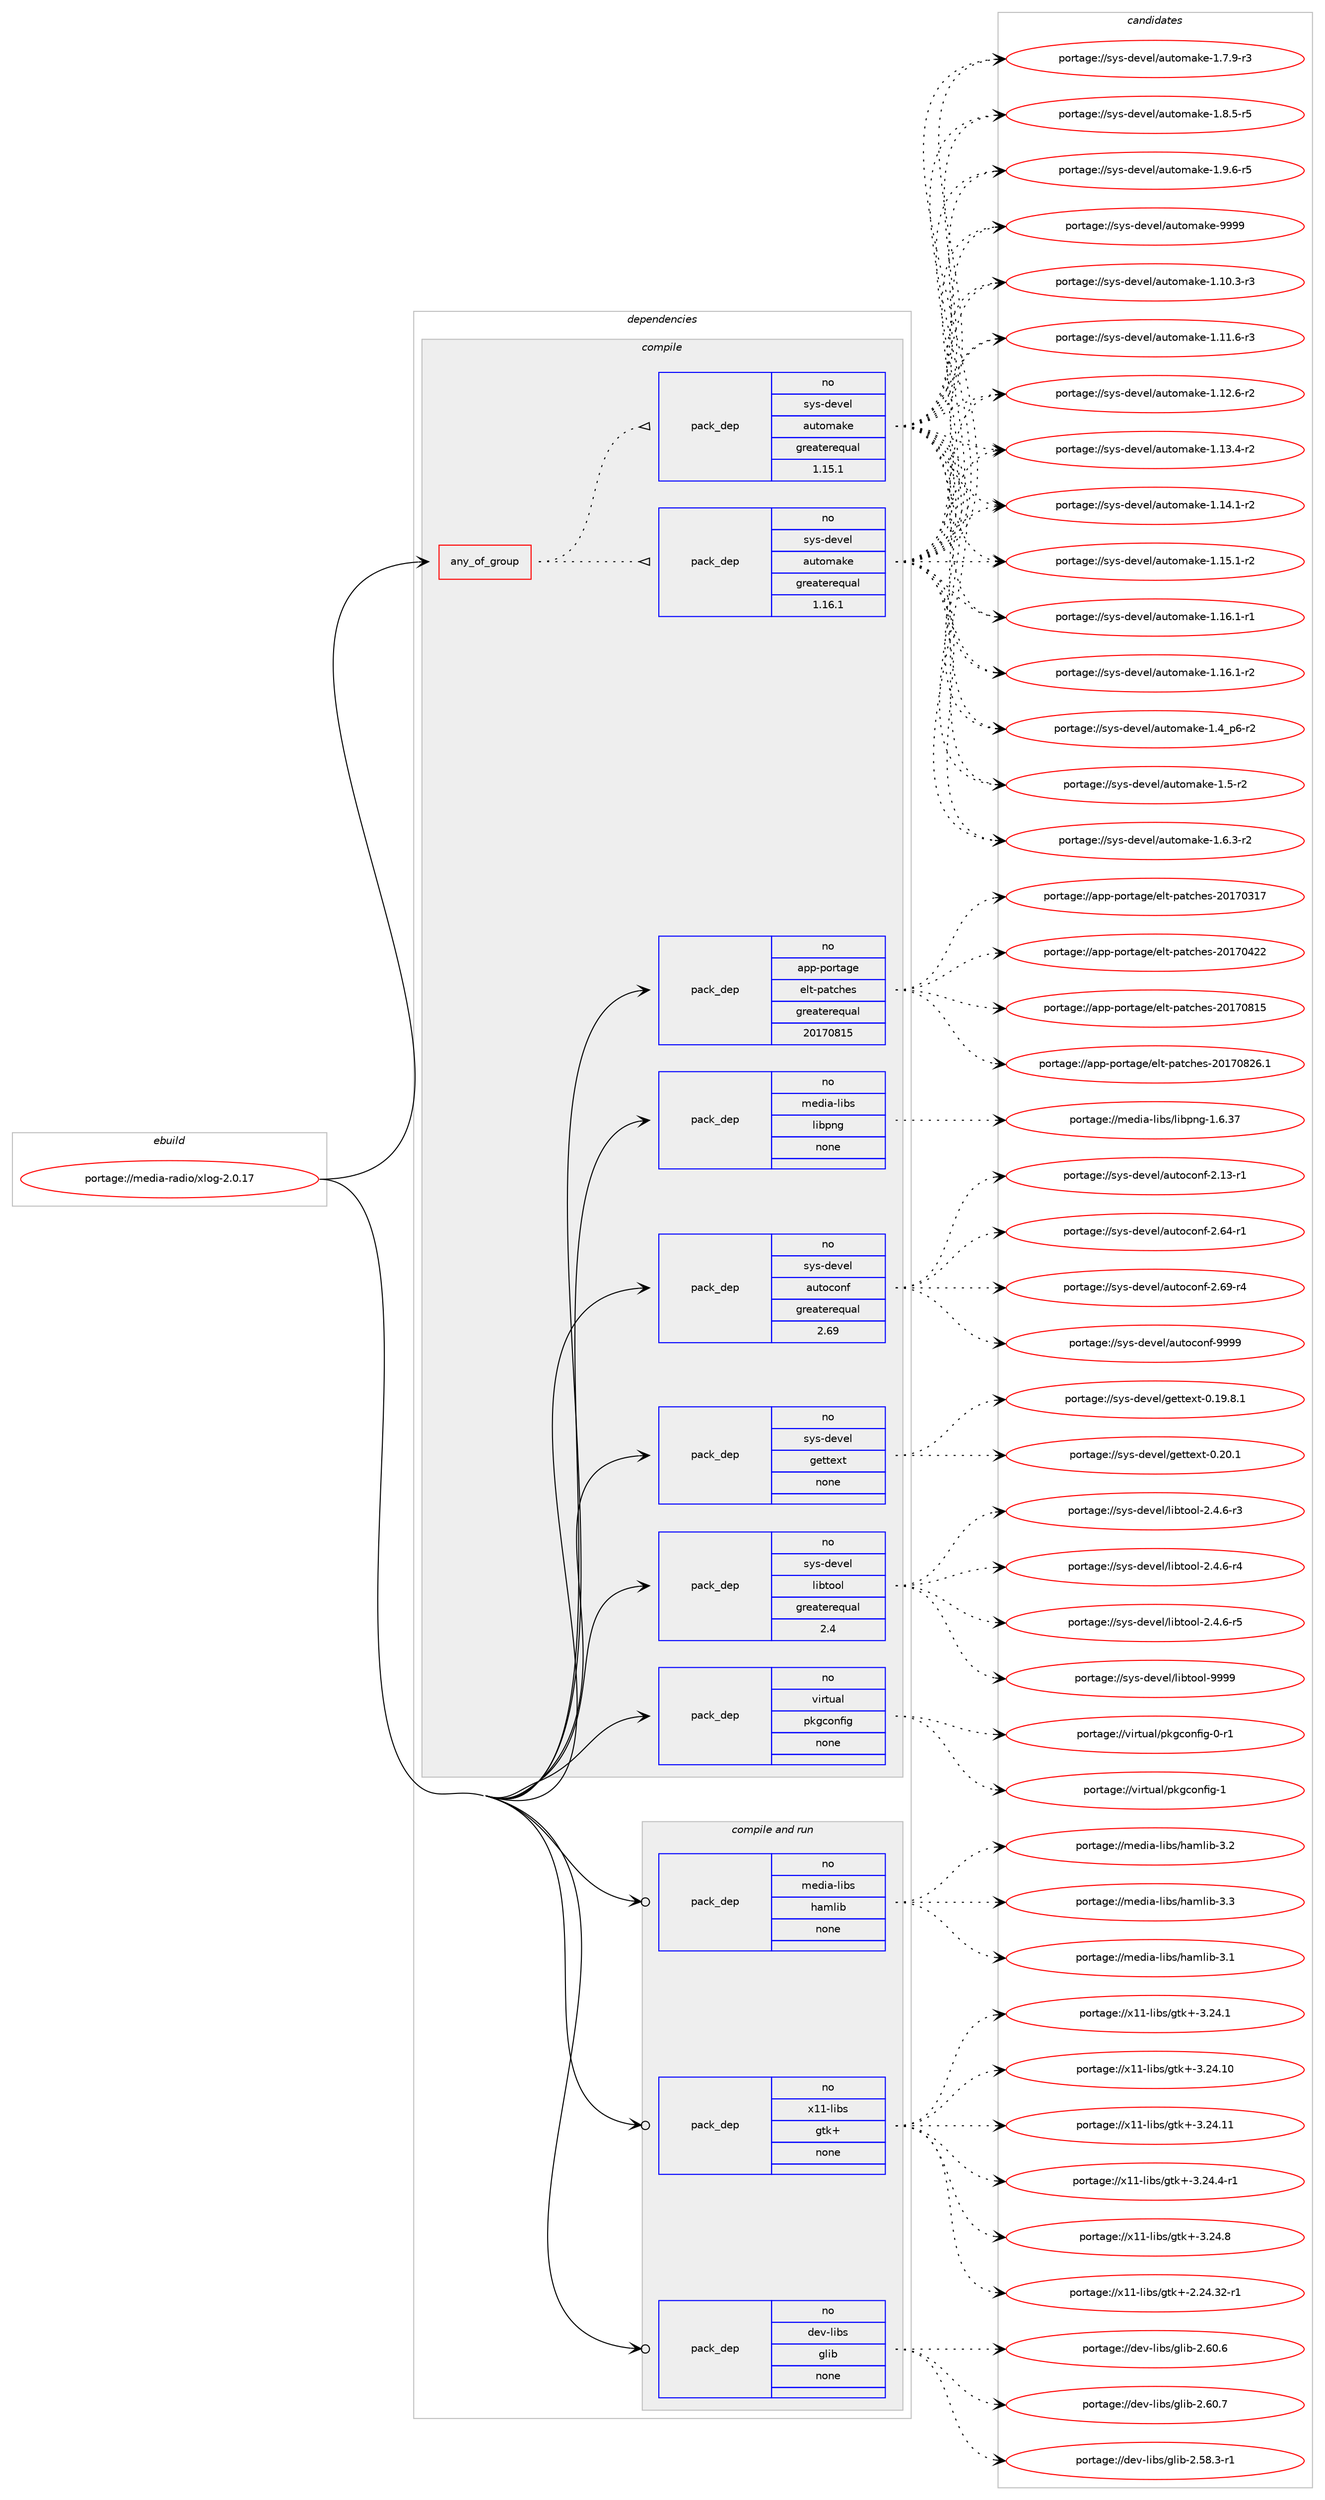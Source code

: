 digraph prolog {

# *************
# Graph options
# *************

newrank=true;
concentrate=true;
compound=true;
graph [rankdir=LR,fontname=Helvetica,fontsize=10,ranksep=1.5];#, ranksep=2.5, nodesep=0.2];
edge  [arrowhead=vee];
node  [fontname=Helvetica,fontsize=10];

# **********
# The ebuild
# **********

subgraph cluster_leftcol {
color=gray;
rank=same;
label=<<i>ebuild</i>>;
id [label="portage://media-radio/xlog-2.0.17", color=red, width=4, href="../media-radio/xlog-2.0.17.svg"];
}

# ****************
# The dependencies
# ****************

subgraph cluster_midcol {
color=gray;
label=<<i>dependencies</i>>;
subgraph cluster_compile {
fillcolor="#eeeeee";
style=filled;
label=<<i>compile</i>>;
subgraph any5261 {
dependency329428 [label=<<TABLE BORDER="0" CELLBORDER="1" CELLSPACING="0" CELLPADDING="4"><TR><TD CELLPADDING="10">any_of_group</TD></TR></TABLE>>, shape=none, color=red];subgraph pack242221 {
dependency329429 [label=<<TABLE BORDER="0" CELLBORDER="1" CELLSPACING="0" CELLPADDING="4" WIDTH="220"><TR><TD ROWSPAN="6" CELLPADDING="30">pack_dep</TD></TR><TR><TD WIDTH="110">no</TD></TR><TR><TD>sys-devel</TD></TR><TR><TD>automake</TD></TR><TR><TD>greaterequal</TD></TR><TR><TD>1.16.1</TD></TR></TABLE>>, shape=none, color=blue];
}
dependency329428:e -> dependency329429:w [weight=20,style="dotted",arrowhead="oinv"];
subgraph pack242222 {
dependency329430 [label=<<TABLE BORDER="0" CELLBORDER="1" CELLSPACING="0" CELLPADDING="4" WIDTH="220"><TR><TD ROWSPAN="6" CELLPADDING="30">pack_dep</TD></TR><TR><TD WIDTH="110">no</TD></TR><TR><TD>sys-devel</TD></TR><TR><TD>automake</TD></TR><TR><TD>greaterequal</TD></TR><TR><TD>1.15.1</TD></TR></TABLE>>, shape=none, color=blue];
}
dependency329428:e -> dependency329430:w [weight=20,style="dotted",arrowhead="oinv"];
}
id:e -> dependency329428:w [weight=20,style="solid",arrowhead="vee"];
subgraph pack242223 {
dependency329431 [label=<<TABLE BORDER="0" CELLBORDER="1" CELLSPACING="0" CELLPADDING="4" WIDTH="220"><TR><TD ROWSPAN="6" CELLPADDING="30">pack_dep</TD></TR><TR><TD WIDTH="110">no</TD></TR><TR><TD>app-portage</TD></TR><TR><TD>elt-patches</TD></TR><TR><TD>greaterequal</TD></TR><TR><TD>20170815</TD></TR></TABLE>>, shape=none, color=blue];
}
id:e -> dependency329431:w [weight=20,style="solid",arrowhead="vee"];
subgraph pack242224 {
dependency329432 [label=<<TABLE BORDER="0" CELLBORDER="1" CELLSPACING="0" CELLPADDING="4" WIDTH="220"><TR><TD ROWSPAN="6" CELLPADDING="30">pack_dep</TD></TR><TR><TD WIDTH="110">no</TD></TR><TR><TD>media-libs</TD></TR><TR><TD>libpng</TD></TR><TR><TD>none</TD></TR><TR><TD></TD></TR></TABLE>>, shape=none, color=blue];
}
id:e -> dependency329432:w [weight=20,style="solid",arrowhead="vee"];
subgraph pack242225 {
dependency329433 [label=<<TABLE BORDER="0" CELLBORDER="1" CELLSPACING="0" CELLPADDING="4" WIDTH="220"><TR><TD ROWSPAN="6" CELLPADDING="30">pack_dep</TD></TR><TR><TD WIDTH="110">no</TD></TR><TR><TD>sys-devel</TD></TR><TR><TD>autoconf</TD></TR><TR><TD>greaterequal</TD></TR><TR><TD>2.69</TD></TR></TABLE>>, shape=none, color=blue];
}
id:e -> dependency329433:w [weight=20,style="solid",arrowhead="vee"];
subgraph pack242226 {
dependency329434 [label=<<TABLE BORDER="0" CELLBORDER="1" CELLSPACING="0" CELLPADDING="4" WIDTH="220"><TR><TD ROWSPAN="6" CELLPADDING="30">pack_dep</TD></TR><TR><TD WIDTH="110">no</TD></TR><TR><TD>sys-devel</TD></TR><TR><TD>gettext</TD></TR><TR><TD>none</TD></TR><TR><TD></TD></TR></TABLE>>, shape=none, color=blue];
}
id:e -> dependency329434:w [weight=20,style="solid",arrowhead="vee"];
subgraph pack242227 {
dependency329435 [label=<<TABLE BORDER="0" CELLBORDER="1" CELLSPACING="0" CELLPADDING="4" WIDTH="220"><TR><TD ROWSPAN="6" CELLPADDING="30">pack_dep</TD></TR><TR><TD WIDTH="110">no</TD></TR><TR><TD>sys-devel</TD></TR><TR><TD>libtool</TD></TR><TR><TD>greaterequal</TD></TR><TR><TD>2.4</TD></TR></TABLE>>, shape=none, color=blue];
}
id:e -> dependency329435:w [weight=20,style="solid",arrowhead="vee"];
subgraph pack242228 {
dependency329436 [label=<<TABLE BORDER="0" CELLBORDER="1" CELLSPACING="0" CELLPADDING="4" WIDTH="220"><TR><TD ROWSPAN="6" CELLPADDING="30">pack_dep</TD></TR><TR><TD WIDTH="110">no</TD></TR><TR><TD>virtual</TD></TR><TR><TD>pkgconfig</TD></TR><TR><TD>none</TD></TR><TR><TD></TD></TR></TABLE>>, shape=none, color=blue];
}
id:e -> dependency329436:w [weight=20,style="solid",arrowhead="vee"];
}
subgraph cluster_compileandrun {
fillcolor="#eeeeee";
style=filled;
label=<<i>compile and run</i>>;
subgraph pack242229 {
dependency329437 [label=<<TABLE BORDER="0" CELLBORDER="1" CELLSPACING="0" CELLPADDING="4" WIDTH="220"><TR><TD ROWSPAN="6" CELLPADDING="30">pack_dep</TD></TR><TR><TD WIDTH="110">no</TD></TR><TR><TD>dev-libs</TD></TR><TR><TD>glib</TD></TR><TR><TD>none</TD></TR><TR><TD></TD></TR></TABLE>>, shape=none, color=blue];
}
id:e -> dependency329437:w [weight=20,style="solid",arrowhead="odotvee"];
subgraph pack242230 {
dependency329438 [label=<<TABLE BORDER="0" CELLBORDER="1" CELLSPACING="0" CELLPADDING="4" WIDTH="220"><TR><TD ROWSPAN="6" CELLPADDING="30">pack_dep</TD></TR><TR><TD WIDTH="110">no</TD></TR><TR><TD>media-libs</TD></TR><TR><TD>hamlib</TD></TR><TR><TD>none</TD></TR><TR><TD></TD></TR></TABLE>>, shape=none, color=blue];
}
id:e -> dependency329438:w [weight=20,style="solid",arrowhead="odotvee"];
subgraph pack242231 {
dependency329439 [label=<<TABLE BORDER="0" CELLBORDER="1" CELLSPACING="0" CELLPADDING="4" WIDTH="220"><TR><TD ROWSPAN="6" CELLPADDING="30">pack_dep</TD></TR><TR><TD WIDTH="110">no</TD></TR><TR><TD>x11-libs</TD></TR><TR><TD>gtk+</TD></TR><TR><TD>none</TD></TR><TR><TD></TD></TR></TABLE>>, shape=none, color=blue];
}
id:e -> dependency329439:w [weight=20,style="solid",arrowhead="odotvee"];
}
subgraph cluster_run {
fillcolor="#eeeeee";
style=filled;
label=<<i>run</i>>;
}
}

# **************
# The candidates
# **************

subgraph cluster_choices {
rank=same;
color=gray;
label=<<i>candidates</i>>;

subgraph choice242221 {
color=black;
nodesep=1;
choiceportage11512111545100101118101108479711711611110997107101454946494846514511451 [label="portage://sys-devel/automake-1.10.3-r3", color=red, width=4,href="../sys-devel/automake-1.10.3-r3.svg"];
choiceportage11512111545100101118101108479711711611110997107101454946494946544511451 [label="portage://sys-devel/automake-1.11.6-r3", color=red, width=4,href="../sys-devel/automake-1.11.6-r3.svg"];
choiceportage11512111545100101118101108479711711611110997107101454946495046544511450 [label="portage://sys-devel/automake-1.12.6-r2", color=red, width=4,href="../sys-devel/automake-1.12.6-r2.svg"];
choiceportage11512111545100101118101108479711711611110997107101454946495146524511450 [label="portage://sys-devel/automake-1.13.4-r2", color=red, width=4,href="../sys-devel/automake-1.13.4-r2.svg"];
choiceportage11512111545100101118101108479711711611110997107101454946495246494511450 [label="portage://sys-devel/automake-1.14.1-r2", color=red, width=4,href="../sys-devel/automake-1.14.1-r2.svg"];
choiceportage11512111545100101118101108479711711611110997107101454946495346494511450 [label="portage://sys-devel/automake-1.15.1-r2", color=red, width=4,href="../sys-devel/automake-1.15.1-r2.svg"];
choiceportage11512111545100101118101108479711711611110997107101454946495446494511449 [label="portage://sys-devel/automake-1.16.1-r1", color=red, width=4,href="../sys-devel/automake-1.16.1-r1.svg"];
choiceportage11512111545100101118101108479711711611110997107101454946495446494511450 [label="portage://sys-devel/automake-1.16.1-r2", color=red, width=4,href="../sys-devel/automake-1.16.1-r2.svg"];
choiceportage115121115451001011181011084797117116111109971071014549465295112544511450 [label="portage://sys-devel/automake-1.4_p6-r2", color=red, width=4,href="../sys-devel/automake-1.4_p6-r2.svg"];
choiceportage11512111545100101118101108479711711611110997107101454946534511450 [label="portage://sys-devel/automake-1.5-r2", color=red, width=4,href="../sys-devel/automake-1.5-r2.svg"];
choiceportage115121115451001011181011084797117116111109971071014549465446514511450 [label="portage://sys-devel/automake-1.6.3-r2", color=red, width=4,href="../sys-devel/automake-1.6.3-r2.svg"];
choiceportage115121115451001011181011084797117116111109971071014549465546574511451 [label="portage://sys-devel/automake-1.7.9-r3", color=red, width=4,href="../sys-devel/automake-1.7.9-r3.svg"];
choiceportage115121115451001011181011084797117116111109971071014549465646534511453 [label="portage://sys-devel/automake-1.8.5-r5", color=red, width=4,href="../sys-devel/automake-1.8.5-r5.svg"];
choiceportage115121115451001011181011084797117116111109971071014549465746544511453 [label="portage://sys-devel/automake-1.9.6-r5", color=red, width=4,href="../sys-devel/automake-1.9.6-r5.svg"];
choiceportage115121115451001011181011084797117116111109971071014557575757 [label="portage://sys-devel/automake-9999", color=red, width=4,href="../sys-devel/automake-9999.svg"];
dependency329429:e -> choiceportage11512111545100101118101108479711711611110997107101454946494846514511451:w [style=dotted,weight="100"];
dependency329429:e -> choiceportage11512111545100101118101108479711711611110997107101454946494946544511451:w [style=dotted,weight="100"];
dependency329429:e -> choiceportage11512111545100101118101108479711711611110997107101454946495046544511450:w [style=dotted,weight="100"];
dependency329429:e -> choiceportage11512111545100101118101108479711711611110997107101454946495146524511450:w [style=dotted,weight="100"];
dependency329429:e -> choiceportage11512111545100101118101108479711711611110997107101454946495246494511450:w [style=dotted,weight="100"];
dependency329429:e -> choiceportage11512111545100101118101108479711711611110997107101454946495346494511450:w [style=dotted,weight="100"];
dependency329429:e -> choiceportage11512111545100101118101108479711711611110997107101454946495446494511449:w [style=dotted,weight="100"];
dependency329429:e -> choiceportage11512111545100101118101108479711711611110997107101454946495446494511450:w [style=dotted,weight="100"];
dependency329429:e -> choiceportage115121115451001011181011084797117116111109971071014549465295112544511450:w [style=dotted,weight="100"];
dependency329429:e -> choiceportage11512111545100101118101108479711711611110997107101454946534511450:w [style=dotted,weight="100"];
dependency329429:e -> choiceportage115121115451001011181011084797117116111109971071014549465446514511450:w [style=dotted,weight="100"];
dependency329429:e -> choiceportage115121115451001011181011084797117116111109971071014549465546574511451:w [style=dotted,weight="100"];
dependency329429:e -> choiceportage115121115451001011181011084797117116111109971071014549465646534511453:w [style=dotted,weight="100"];
dependency329429:e -> choiceportage115121115451001011181011084797117116111109971071014549465746544511453:w [style=dotted,weight="100"];
dependency329429:e -> choiceportage115121115451001011181011084797117116111109971071014557575757:w [style=dotted,weight="100"];
}
subgraph choice242222 {
color=black;
nodesep=1;
choiceportage11512111545100101118101108479711711611110997107101454946494846514511451 [label="portage://sys-devel/automake-1.10.3-r3", color=red, width=4,href="../sys-devel/automake-1.10.3-r3.svg"];
choiceportage11512111545100101118101108479711711611110997107101454946494946544511451 [label="portage://sys-devel/automake-1.11.6-r3", color=red, width=4,href="../sys-devel/automake-1.11.6-r3.svg"];
choiceportage11512111545100101118101108479711711611110997107101454946495046544511450 [label="portage://sys-devel/automake-1.12.6-r2", color=red, width=4,href="../sys-devel/automake-1.12.6-r2.svg"];
choiceportage11512111545100101118101108479711711611110997107101454946495146524511450 [label="portage://sys-devel/automake-1.13.4-r2", color=red, width=4,href="../sys-devel/automake-1.13.4-r2.svg"];
choiceportage11512111545100101118101108479711711611110997107101454946495246494511450 [label="portage://sys-devel/automake-1.14.1-r2", color=red, width=4,href="../sys-devel/automake-1.14.1-r2.svg"];
choiceportage11512111545100101118101108479711711611110997107101454946495346494511450 [label="portage://sys-devel/automake-1.15.1-r2", color=red, width=4,href="../sys-devel/automake-1.15.1-r2.svg"];
choiceportage11512111545100101118101108479711711611110997107101454946495446494511449 [label="portage://sys-devel/automake-1.16.1-r1", color=red, width=4,href="../sys-devel/automake-1.16.1-r1.svg"];
choiceportage11512111545100101118101108479711711611110997107101454946495446494511450 [label="portage://sys-devel/automake-1.16.1-r2", color=red, width=4,href="../sys-devel/automake-1.16.1-r2.svg"];
choiceportage115121115451001011181011084797117116111109971071014549465295112544511450 [label="portage://sys-devel/automake-1.4_p6-r2", color=red, width=4,href="../sys-devel/automake-1.4_p6-r2.svg"];
choiceportage11512111545100101118101108479711711611110997107101454946534511450 [label="portage://sys-devel/automake-1.5-r2", color=red, width=4,href="../sys-devel/automake-1.5-r2.svg"];
choiceportage115121115451001011181011084797117116111109971071014549465446514511450 [label="portage://sys-devel/automake-1.6.3-r2", color=red, width=4,href="../sys-devel/automake-1.6.3-r2.svg"];
choiceportage115121115451001011181011084797117116111109971071014549465546574511451 [label="portage://sys-devel/automake-1.7.9-r3", color=red, width=4,href="../sys-devel/automake-1.7.9-r3.svg"];
choiceportage115121115451001011181011084797117116111109971071014549465646534511453 [label="portage://sys-devel/automake-1.8.5-r5", color=red, width=4,href="../sys-devel/automake-1.8.5-r5.svg"];
choiceportage115121115451001011181011084797117116111109971071014549465746544511453 [label="portage://sys-devel/automake-1.9.6-r5", color=red, width=4,href="../sys-devel/automake-1.9.6-r5.svg"];
choiceportage115121115451001011181011084797117116111109971071014557575757 [label="portage://sys-devel/automake-9999", color=red, width=4,href="../sys-devel/automake-9999.svg"];
dependency329430:e -> choiceportage11512111545100101118101108479711711611110997107101454946494846514511451:w [style=dotted,weight="100"];
dependency329430:e -> choiceportage11512111545100101118101108479711711611110997107101454946494946544511451:w [style=dotted,weight="100"];
dependency329430:e -> choiceportage11512111545100101118101108479711711611110997107101454946495046544511450:w [style=dotted,weight="100"];
dependency329430:e -> choiceportage11512111545100101118101108479711711611110997107101454946495146524511450:w [style=dotted,weight="100"];
dependency329430:e -> choiceportage11512111545100101118101108479711711611110997107101454946495246494511450:w [style=dotted,weight="100"];
dependency329430:e -> choiceportage11512111545100101118101108479711711611110997107101454946495346494511450:w [style=dotted,weight="100"];
dependency329430:e -> choiceportage11512111545100101118101108479711711611110997107101454946495446494511449:w [style=dotted,weight="100"];
dependency329430:e -> choiceportage11512111545100101118101108479711711611110997107101454946495446494511450:w [style=dotted,weight="100"];
dependency329430:e -> choiceportage115121115451001011181011084797117116111109971071014549465295112544511450:w [style=dotted,weight="100"];
dependency329430:e -> choiceportage11512111545100101118101108479711711611110997107101454946534511450:w [style=dotted,weight="100"];
dependency329430:e -> choiceportage115121115451001011181011084797117116111109971071014549465446514511450:w [style=dotted,weight="100"];
dependency329430:e -> choiceportage115121115451001011181011084797117116111109971071014549465546574511451:w [style=dotted,weight="100"];
dependency329430:e -> choiceportage115121115451001011181011084797117116111109971071014549465646534511453:w [style=dotted,weight="100"];
dependency329430:e -> choiceportage115121115451001011181011084797117116111109971071014549465746544511453:w [style=dotted,weight="100"];
dependency329430:e -> choiceportage115121115451001011181011084797117116111109971071014557575757:w [style=dotted,weight="100"];
}
subgraph choice242223 {
color=black;
nodesep=1;
choiceportage97112112451121111141169710310147101108116451129711699104101115455048495548514955 [label="portage://app-portage/elt-patches-20170317", color=red, width=4,href="../app-portage/elt-patches-20170317.svg"];
choiceportage97112112451121111141169710310147101108116451129711699104101115455048495548525050 [label="portage://app-portage/elt-patches-20170422", color=red, width=4,href="../app-portage/elt-patches-20170422.svg"];
choiceportage97112112451121111141169710310147101108116451129711699104101115455048495548564953 [label="portage://app-portage/elt-patches-20170815", color=red, width=4,href="../app-portage/elt-patches-20170815.svg"];
choiceportage971121124511211111411697103101471011081164511297116991041011154550484955485650544649 [label="portage://app-portage/elt-patches-20170826.1", color=red, width=4,href="../app-portage/elt-patches-20170826.1.svg"];
dependency329431:e -> choiceportage97112112451121111141169710310147101108116451129711699104101115455048495548514955:w [style=dotted,weight="100"];
dependency329431:e -> choiceportage97112112451121111141169710310147101108116451129711699104101115455048495548525050:w [style=dotted,weight="100"];
dependency329431:e -> choiceportage97112112451121111141169710310147101108116451129711699104101115455048495548564953:w [style=dotted,weight="100"];
dependency329431:e -> choiceportage971121124511211111411697103101471011081164511297116991041011154550484955485650544649:w [style=dotted,weight="100"];
}
subgraph choice242224 {
color=black;
nodesep=1;
choiceportage109101100105974510810598115471081059811211010345494654465155 [label="portage://media-libs/libpng-1.6.37", color=red, width=4,href="../media-libs/libpng-1.6.37.svg"];
dependency329432:e -> choiceportage109101100105974510810598115471081059811211010345494654465155:w [style=dotted,weight="100"];
}
subgraph choice242225 {
color=black;
nodesep=1;
choiceportage1151211154510010111810110847971171161119911111010245504649514511449 [label="portage://sys-devel/autoconf-2.13-r1", color=red, width=4,href="../sys-devel/autoconf-2.13-r1.svg"];
choiceportage1151211154510010111810110847971171161119911111010245504654524511449 [label="portage://sys-devel/autoconf-2.64-r1", color=red, width=4,href="../sys-devel/autoconf-2.64-r1.svg"];
choiceportage1151211154510010111810110847971171161119911111010245504654574511452 [label="portage://sys-devel/autoconf-2.69-r4", color=red, width=4,href="../sys-devel/autoconf-2.69-r4.svg"];
choiceportage115121115451001011181011084797117116111991111101024557575757 [label="portage://sys-devel/autoconf-9999", color=red, width=4,href="../sys-devel/autoconf-9999.svg"];
dependency329433:e -> choiceportage1151211154510010111810110847971171161119911111010245504649514511449:w [style=dotted,weight="100"];
dependency329433:e -> choiceportage1151211154510010111810110847971171161119911111010245504654524511449:w [style=dotted,weight="100"];
dependency329433:e -> choiceportage1151211154510010111810110847971171161119911111010245504654574511452:w [style=dotted,weight="100"];
dependency329433:e -> choiceportage115121115451001011181011084797117116111991111101024557575757:w [style=dotted,weight="100"];
}
subgraph choice242226 {
color=black;
nodesep=1;
choiceportage1151211154510010111810110847103101116116101120116454846495746564649 [label="portage://sys-devel/gettext-0.19.8.1", color=red, width=4,href="../sys-devel/gettext-0.19.8.1.svg"];
choiceportage115121115451001011181011084710310111611610112011645484650484649 [label="portage://sys-devel/gettext-0.20.1", color=red, width=4,href="../sys-devel/gettext-0.20.1.svg"];
dependency329434:e -> choiceportage1151211154510010111810110847103101116116101120116454846495746564649:w [style=dotted,weight="100"];
dependency329434:e -> choiceportage115121115451001011181011084710310111611610112011645484650484649:w [style=dotted,weight="100"];
}
subgraph choice242227 {
color=black;
nodesep=1;
choiceportage1151211154510010111810110847108105981161111111084550465246544511451 [label="portage://sys-devel/libtool-2.4.6-r3", color=red, width=4,href="../sys-devel/libtool-2.4.6-r3.svg"];
choiceportage1151211154510010111810110847108105981161111111084550465246544511452 [label="portage://sys-devel/libtool-2.4.6-r4", color=red, width=4,href="../sys-devel/libtool-2.4.6-r4.svg"];
choiceportage1151211154510010111810110847108105981161111111084550465246544511453 [label="portage://sys-devel/libtool-2.4.6-r5", color=red, width=4,href="../sys-devel/libtool-2.4.6-r5.svg"];
choiceportage1151211154510010111810110847108105981161111111084557575757 [label="portage://sys-devel/libtool-9999", color=red, width=4,href="../sys-devel/libtool-9999.svg"];
dependency329435:e -> choiceportage1151211154510010111810110847108105981161111111084550465246544511451:w [style=dotted,weight="100"];
dependency329435:e -> choiceportage1151211154510010111810110847108105981161111111084550465246544511452:w [style=dotted,weight="100"];
dependency329435:e -> choiceportage1151211154510010111810110847108105981161111111084550465246544511453:w [style=dotted,weight="100"];
dependency329435:e -> choiceportage1151211154510010111810110847108105981161111111084557575757:w [style=dotted,weight="100"];
}
subgraph choice242228 {
color=black;
nodesep=1;
choiceportage11810511411611797108471121071039911111010210510345484511449 [label="portage://virtual/pkgconfig-0-r1", color=red, width=4,href="../virtual/pkgconfig-0-r1.svg"];
choiceportage1181051141161179710847112107103991111101021051034549 [label="portage://virtual/pkgconfig-1", color=red, width=4,href="../virtual/pkgconfig-1.svg"];
dependency329436:e -> choiceportage11810511411611797108471121071039911111010210510345484511449:w [style=dotted,weight="100"];
dependency329436:e -> choiceportage1181051141161179710847112107103991111101021051034549:w [style=dotted,weight="100"];
}
subgraph choice242229 {
color=black;
nodesep=1;
choiceportage10010111845108105981154710310810598455046535646514511449 [label="portage://dev-libs/glib-2.58.3-r1", color=red, width=4,href="../dev-libs/glib-2.58.3-r1.svg"];
choiceportage1001011184510810598115471031081059845504654484654 [label="portage://dev-libs/glib-2.60.6", color=red, width=4,href="../dev-libs/glib-2.60.6.svg"];
choiceportage1001011184510810598115471031081059845504654484655 [label="portage://dev-libs/glib-2.60.7", color=red, width=4,href="../dev-libs/glib-2.60.7.svg"];
dependency329437:e -> choiceportage10010111845108105981154710310810598455046535646514511449:w [style=dotted,weight="100"];
dependency329437:e -> choiceportage1001011184510810598115471031081059845504654484654:w [style=dotted,weight="100"];
dependency329437:e -> choiceportage1001011184510810598115471031081059845504654484655:w [style=dotted,weight="100"];
}
subgraph choice242230 {
color=black;
nodesep=1;
choiceportage10910110010597451081059811547104971091081059845514649 [label="portage://media-libs/hamlib-3.1", color=red, width=4,href="../media-libs/hamlib-3.1.svg"];
choiceportage10910110010597451081059811547104971091081059845514650 [label="portage://media-libs/hamlib-3.2", color=red, width=4,href="../media-libs/hamlib-3.2.svg"];
choiceportage10910110010597451081059811547104971091081059845514651 [label="portage://media-libs/hamlib-3.3", color=red, width=4,href="../media-libs/hamlib-3.3.svg"];
dependency329438:e -> choiceportage10910110010597451081059811547104971091081059845514649:w [style=dotted,weight="100"];
dependency329438:e -> choiceportage10910110010597451081059811547104971091081059845514650:w [style=dotted,weight="100"];
dependency329438:e -> choiceportage10910110010597451081059811547104971091081059845514651:w [style=dotted,weight="100"];
}
subgraph choice242231 {
color=black;
nodesep=1;
choiceportage12049494510810598115471031161074345504650524651504511449 [label="portage://x11-libs/gtk+-2.24.32-r1", color=red, width=4,href="../x11-libs/gtk+-2.24.32-r1.svg"];
choiceportage12049494510810598115471031161074345514650524649 [label="portage://x11-libs/gtk+-3.24.1", color=red, width=4,href="../x11-libs/gtk+-3.24.1.svg"];
choiceportage1204949451081059811547103116107434551465052464948 [label="portage://x11-libs/gtk+-3.24.10", color=red, width=4,href="../x11-libs/gtk+-3.24.10.svg"];
choiceportage1204949451081059811547103116107434551465052464949 [label="portage://x11-libs/gtk+-3.24.11", color=red, width=4,href="../x11-libs/gtk+-3.24.11.svg"];
choiceportage120494945108105981154710311610743455146505246524511449 [label="portage://x11-libs/gtk+-3.24.4-r1", color=red, width=4,href="../x11-libs/gtk+-3.24.4-r1.svg"];
choiceportage12049494510810598115471031161074345514650524656 [label="portage://x11-libs/gtk+-3.24.8", color=red, width=4,href="../x11-libs/gtk+-3.24.8.svg"];
dependency329439:e -> choiceportage12049494510810598115471031161074345504650524651504511449:w [style=dotted,weight="100"];
dependency329439:e -> choiceportage12049494510810598115471031161074345514650524649:w [style=dotted,weight="100"];
dependency329439:e -> choiceportage1204949451081059811547103116107434551465052464948:w [style=dotted,weight="100"];
dependency329439:e -> choiceportage1204949451081059811547103116107434551465052464949:w [style=dotted,weight="100"];
dependency329439:e -> choiceportage120494945108105981154710311610743455146505246524511449:w [style=dotted,weight="100"];
dependency329439:e -> choiceportage12049494510810598115471031161074345514650524656:w [style=dotted,weight="100"];
}
}

}
